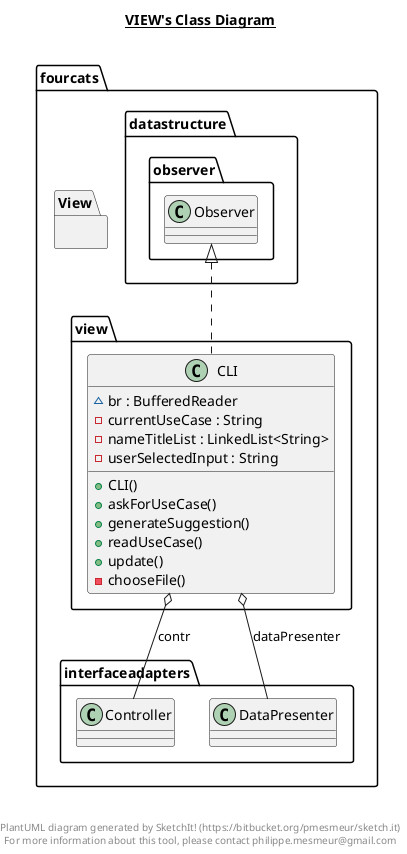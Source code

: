 @startuml

title __VIEW's Class Diagram__\n

  namespace fourcats {
    namespace View {
      class fourcats.view.CLI {
          ~ br : BufferedReader
          - currentUseCase : String
          - nameTitleList : LinkedList<String>
          - userSelectedInput : String
          + CLI()
          + askForUseCase()
          + generateSuggestion()
          + readUseCase()
          + update()
          - chooseFile()
      }
    }
  }
  

  fourcats.view.CLI .up.|> fourcats.datastructure.observer.Observer
  fourcats.view.CLI o-- fourcats.interfaceadapters.Controller : contr
  fourcats.view.CLI o-- fourcats.interfaceadapters.DataPresenter : dataPresenter


right footer


PlantUML diagram generated by SketchIt! (https://bitbucket.org/pmesmeur/sketch.it)
For more information about this tool, please contact philippe.mesmeur@gmail.com
endfooter

@enduml
